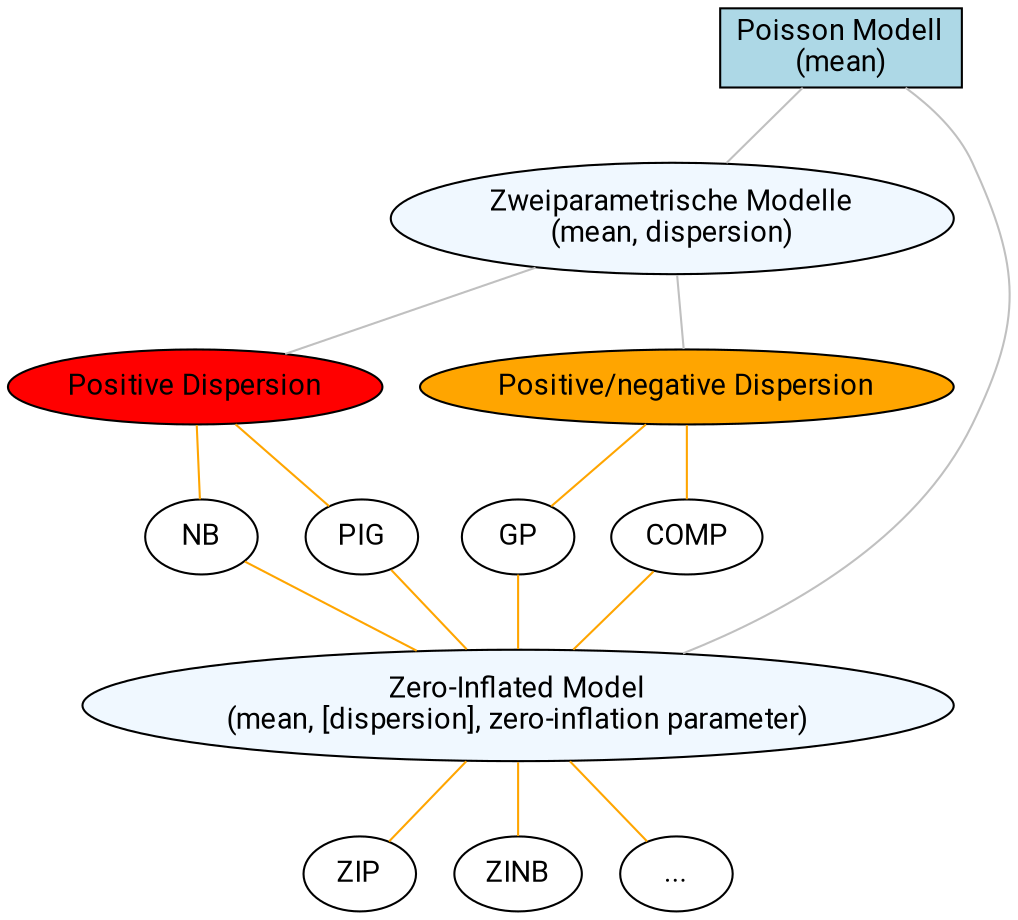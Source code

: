 graph models {

graph [layout = dot, overlap = scale, ratio = compress]

################################
#### Global node attributes ####
################################
node [shape = oval, style = filled, fontname = "Roboto"]
edge [fontname = "Roboto"]

node [fillcolor = aliceblue]
pois [label = "Poisson Modell\n(mean)",
      shape = rectangle,
      fillcolor = "lightblue"]

twoparam [label = "Zweiparametrische Modelle\n(mean, dispersion)"]
zi [label = "Zero-Inflated Model\n(mean, [dispersion], zero-inflation parameter)"]

node []
disp_pos [label = "Positive Dispersion", fillcolor = "red"]
disp_flexible [label = "Positive/negative Dispersion", fillcolor = "orange"]

edge [color = grey]
pois -- twoparam
pois -- zi
twoparam -- {disp_pos disp_flexible}

node [fillcolor = white]
nb [label = "NB"]
pig [label = "PIG"]
gpois [label = "GP"]
cmp [label = "COMP"]

zip [label = "ZIP"]
zinb [label = "ZINB"]
zmisc [label = "..."]

edge [color = orange]
disp_flexible -- {gpois cmp}
disp_pos -- {nb pig}

nb, pig, gpois, cmp -- zi

zi -- {zip zinb zmisc}
}
